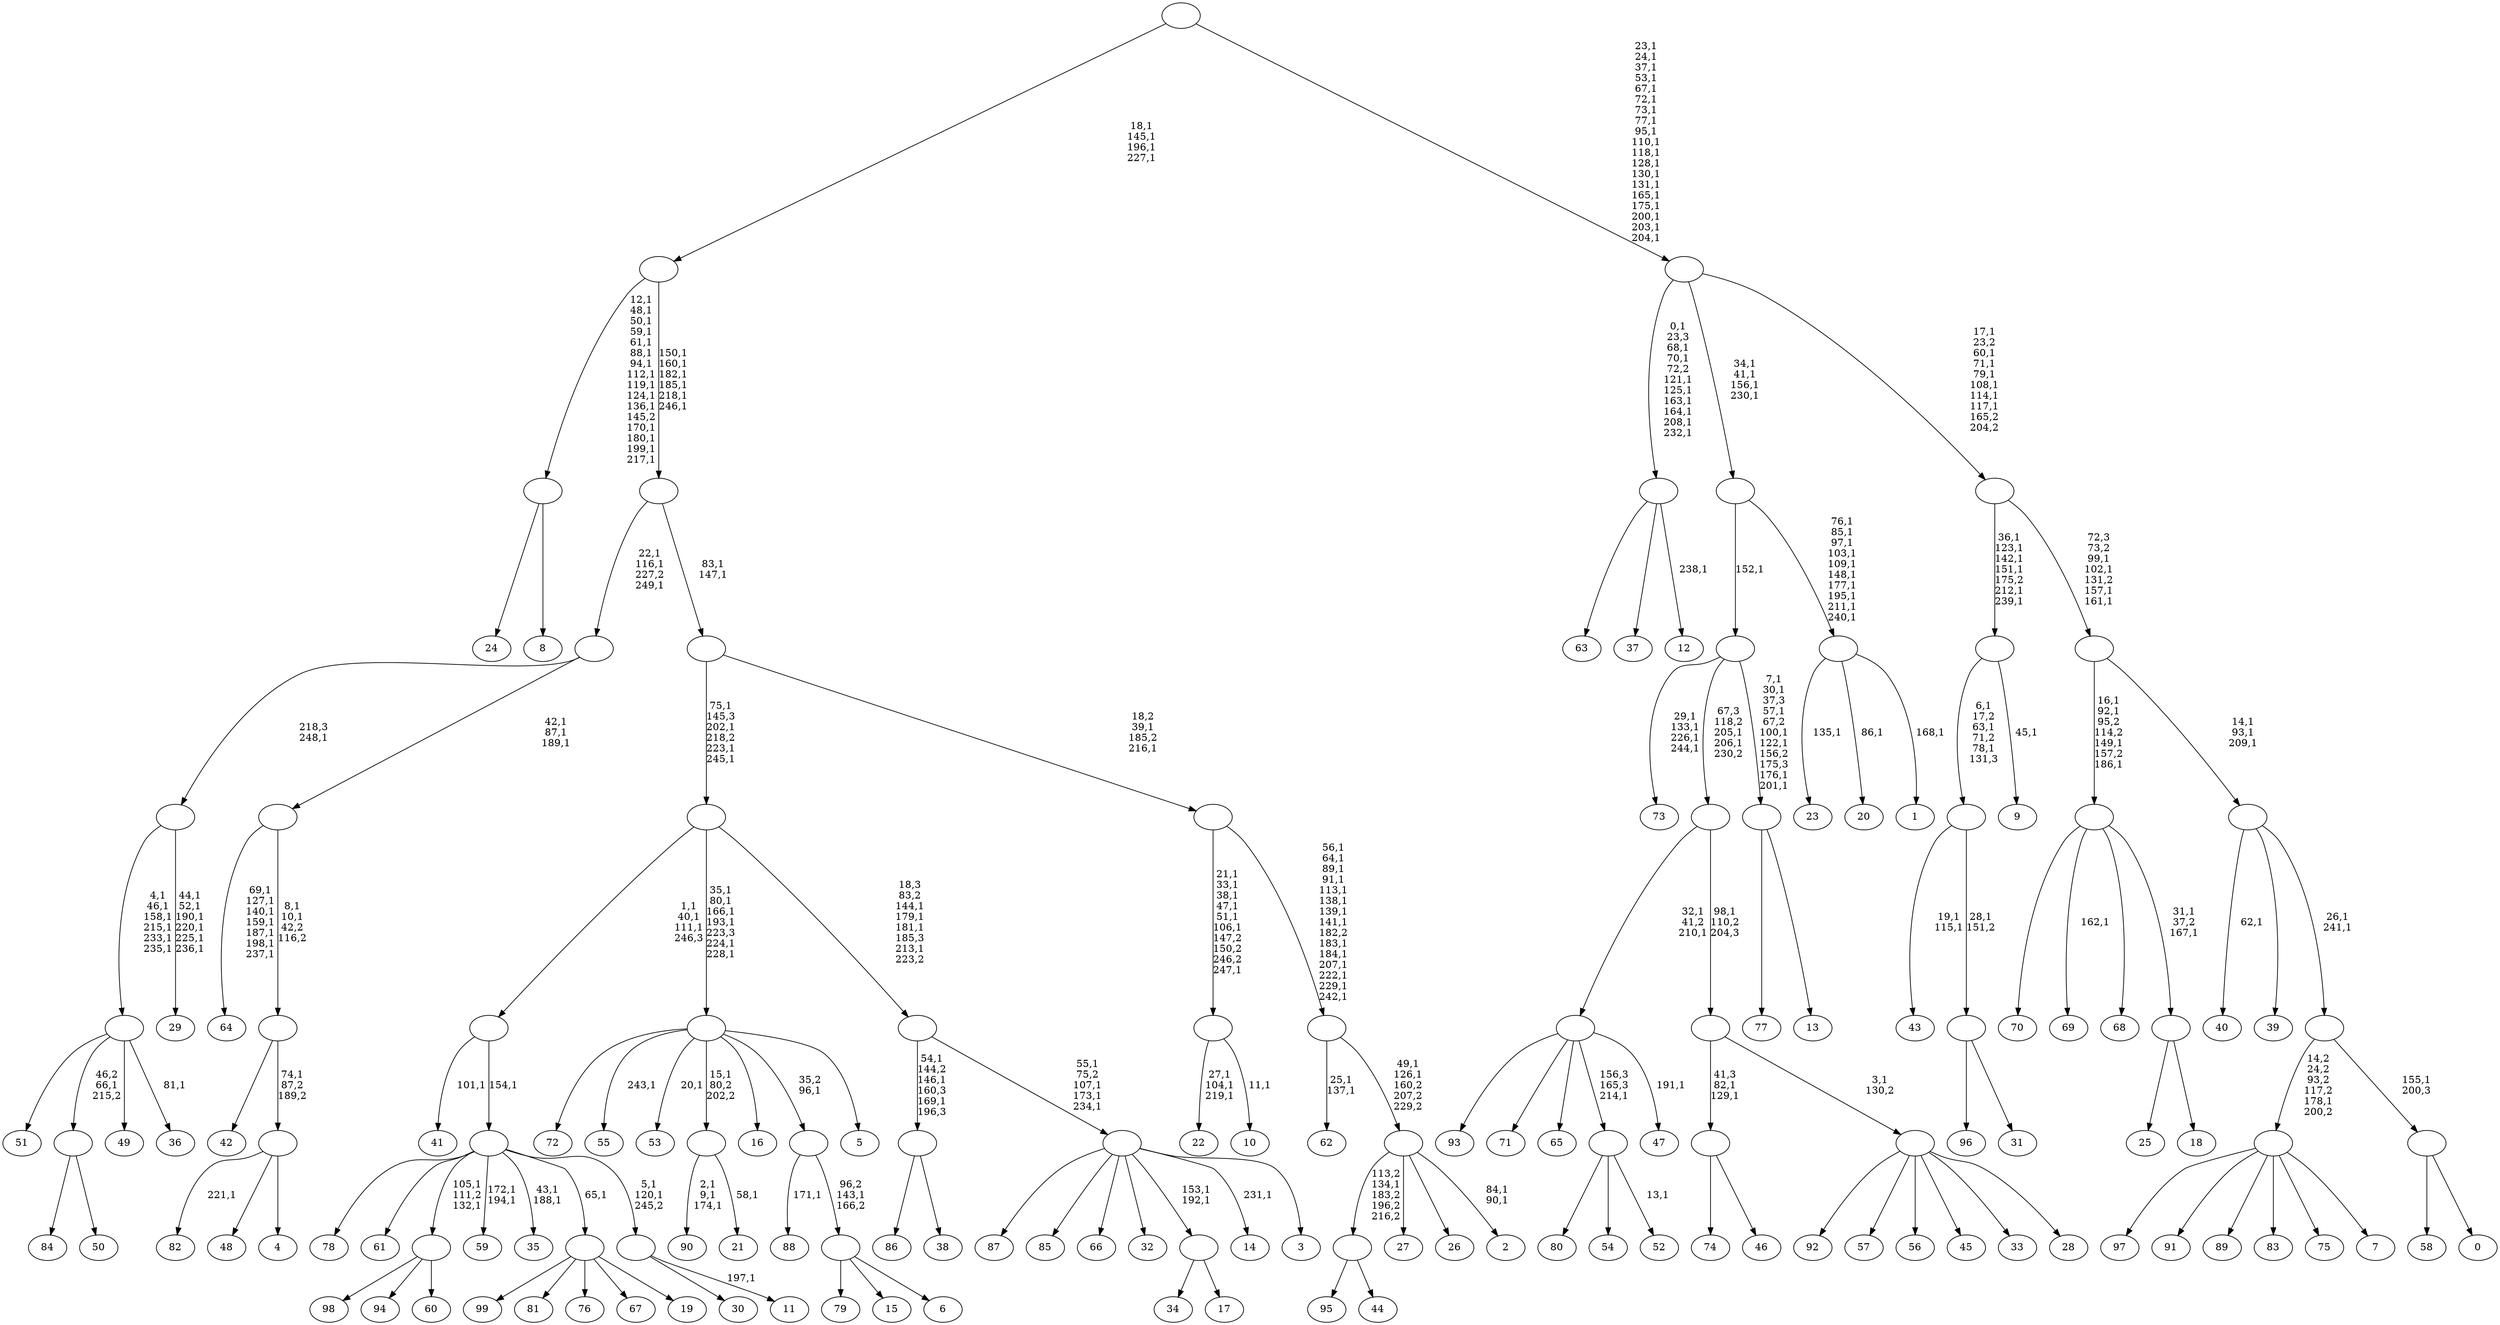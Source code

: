 digraph T {
	350 [label="99"]
	349 [label="98"]
	348 [label="97"]
	347 [label="96"]
	346 [label="95"]
	345 [label="94"]
	344 [label="93"]
	343 [label="92"]
	342 [label="91"]
	341 [label="90"]
	337 [label="89"]
	336 [label="88"]
	334 [label="87"]
	333 [label="86"]
	332 [label="85"]
	331 [label="84"]
	330 [label="83"]
	329 [label="82"]
	327 [label="81"]
	326 [label="80"]
	325 [label="79"]
	324 [label="78"]
	323 [label="77"]
	322 [label="76"]
	321 [label="75"]
	320 [label="74"]
	319 [label="73"]
	314 [label="72"]
	313 [label="71"]
	312 [label="70"]
	311 [label="69"]
	309 [label="68"]
	308 [label="67"]
	307 [label="66"]
	306 [label="65"]
	305 [label="64"]
	297 [label="63"]
	296 [label="62"]
	293 [label="61"]
	292 [label="60"]
	291 [label=""]
	289 [label="59"]
	286 [label="58"]
	285 [label="57"]
	284 [label="56"]
	283 [label="55"]
	281 [label="54"]
	280 [label="53"]
	278 [label="52"]
	276 [label=""]
	275 [label="51"]
	274 [label="50"]
	273 [label=""]
	272 [label="49"]
	271 [label="48"]
	270 [label="47"]
	268 [label=""]
	266 [label="46"]
	265 [label=""]
	263 [label="45"]
	262 [label="44"]
	261 [label=""]
	260 [label="43"]
	257 [label="42"]
	256 [label="41"]
	254 [label="40"]
	252 [label="39"]
	251 [label="38"]
	250 [label=""]
	247 [label="37"]
	246 [label="36"]
	244 [label=""]
	238 [label="35"]
	235 [label="34"]
	234 [label="33"]
	233 [label="32"]
	232 [label="31"]
	231 [label=""]
	230 [label=""]
	227 [label="30"]
	226 [label="29"]
	219 [label=""]
	218 [label="28"]
	217 [label=""]
	216 [label=""]
	215 [label=""]
	213 [label="27"]
	212 [label="26"]
	211 [label="25"]
	210 [label="24"]
	209 [label="23"]
	207 [label="22"]
	203 [label="21"]
	201 [label=""]
	200 [label="20"]
	198 [label="19"]
	197 [label=""]
	196 [label="18"]
	195 [label=""]
	193 [label=""]
	189 [label="17"]
	188 [label=""]
	186 [label="16"]
	185 [label="15"]
	184 [label="14"]
	182 [label="13"]
	181 [label=""]
	174 [label=""]
	173 [label="12"]
	171 [label=""]
	162 [label="11"]
	160 [label=""]
	158 [label=""]
	157 [label=""]
	154 [label="10"]
	152 [label=""]
	145 [label="9"]
	143 [label=""]
	137 [label="8"]
	136 [label=""]
	121 [label="7"]
	120 [label=""]
	119 [label="6"]
	118 [label=""]
	117 [label=""]
	116 [label="5"]
	115 [label=""]
	109 [label="4"]
	108 [label=""]
	107 [label=""]
	105 [label=""]
	102 [label=""]
	99 [label="3"]
	98 [label=""]
	94 [label=""]
	90 [label=""]
	86 [label="2"]
	83 [label=""]
	81 [label=""]
	67 [label=""]
	65 [label=""]
	63 [label=""]
	57 [label=""]
	53 [label="1"]
	51 [label=""]
	41 [label=""]
	37 [label="0"]
	36 [label=""]
	35 [label=""]
	33 [label=""]
	30 [label=""]
	26 [label=""]
	19 [label=""]
	0 [label=""]
	291 -> 349 [label=""]
	291 -> 345 [label=""]
	291 -> 292 [label=""]
	276 -> 278 [label="13,1"]
	276 -> 326 [label=""]
	276 -> 281 [label=""]
	273 -> 331 [label=""]
	273 -> 274 [label=""]
	268 -> 270 [label="191,1"]
	268 -> 344 [label=""]
	268 -> 313 [label=""]
	268 -> 306 [label=""]
	268 -> 276 [label="156,3\n165,3\n214,1"]
	265 -> 320 [label=""]
	265 -> 266 [label=""]
	261 -> 346 [label=""]
	261 -> 262 [label=""]
	250 -> 333 [label=""]
	250 -> 251 [label=""]
	244 -> 246 [label="81,1"]
	244 -> 275 [label=""]
	244 -> 273 [label="46,2\n66,1\n215,2"]
	244 -> 272 [label=""]
	231 -> 347 [label=""]
	231 -> 232 [label=""]
	230 -> 260 [label="19,1\n115,1"]
	230 -> 231 [label="28,1\n151,2"]
	219 -> 226 [label="44,1\n52,1\n190,1\n220,1\n225,1\n236,1"]
	219 -> 244 [label="4,1\n46,1\n158,1\n215,1\n233,1\n235,1"]
	217 -> 343 [label=""]
	217 -> 285 [label=""]
	217 -> 284 [label=""]
	217 -> 263 [label=""]
	217 -> 234 [label=""]
	217 -> 218 [label=""]
	216 -> 265 [label="41,3\n82,1\n129,1"]
	216 -> 217 [label="3,1\n130,2"]
	215 -> 268 [label="32,1\n41,2\n210,1"]
	215 -> 216 [label="98,1\n110,2\n204,3"]
	201 -> 203 [label="58,1"]
	201 -> 341 [label="2,1\n9,1\n174,1"]
	197 -> 350 [label=""]
	197 -> 327 [label=""]
	197 -> 322 [label=""]
	197 -> 308 [label=""]
	197 -> 198 [label=""]
	195 -> 211 [label=""]
	195 -> 196 [label=""]
	193 -> 195 [label="31,1\n37,2\n167,1"]
	193 -> 311 [label="162,1"]
	193 -> 312 [label=""]
	193 -> 309 [label=""]
	188 -> 235 [label=""]
	188 -> 189 [label=""]
	181 -> 323 [label=""]
	181 -> 182 [label=""]
	174 -> 181 [label="7,1\n30,1\n37,3\n57,1\n67,2\n100,1\n122,1\n156,2\n175,3\n176,1\n201,1"]
	174 -> 215 [label="67,3\n118,2\n205,1\n206,1\n230,2"]
	174 -> 319 [label="29,1\n133,1\n226,1\n244,1"]
	171 -> 173 [label="238,1"]
	171 -> 297 [label=""]
	171 -> 247 [label=""]
	160 -> 162 [label="197,1"]
	160 -> 227 [label=""]
	158 -> 160 [label="5,1\n120,1\n245,2"]
	158 -> 238 [label="43,1\n188,1"]
	158 -> 289 [label="172,1\n194,1"]
	158 -> 291 [label="105,1\n111,2\n132,1"]
	158 -> 324 [label=""]
	158 -> 293 [label=""]
	158 -> 197 [label="65,1"]
	157 -> 256 [label="101,1"]
	157 -> 158 [label="154,1"]
	152 -> 154 [label="11,1"]
	152 -> 207 [label="27,1\n104,1\n219,1"]
	143 -> 145 [label="45,1"]
	143 -> 230 [label="6,1\n17,2\n63,1\n71,2\n78,1\n131,3"]
	136 -> 210 [label=""]
	136 -> 137 [label=""]
	120 -> 348 [label=""]
	120 -> 342 [label=""]
	120 -> 337 [label=""]
	120 -> 330 [label=""]
	120 -> 321 [label=""]
	120 -> 121 [label=""]
	118 -> 325 [label=""]
	118 -> 185 [label=""]
	118 -> 119 [label=""]
	117 -> 336 [label="171,1"]
	117 -> 118 [label="96,2\n143,1\n166,2"]
	115 -> 280 [label="20,1"]
	115 -> 283 [label="243,1"]
	115 -> 314 [label=""]
	115 -> 201 [label="15,1\n80,2\n202,2"]
	115 -> 186 [label=""]
	115 -> 117 [label="35,2\n96,1"]
	115 -> 116 [label=""]
	108 -> 329 [label="221,1"]
	108 -> 271 [label=""]
	108 -> 109 [label=""]
	107 -> 257 [label=""]
	107 -> 108 [label="74,1\n87,2\n189,2"]
	105 -> 107 [label="8,1\n10,1\n42,2\n116,2"]
	105 -> 305 [label="69,1\n127,1\n140,1\n159,1\n187,1\n198,1\n237,1"]
	102 -> 105 [label="42,1\n87,1\n189,1"]
	102 -> 219 [label="218,3\n248,1"]
	98 -> 184 [label="231,1"]
	98 -> 188 [label="153,1\n192,1"]
	98 -> 334 [label=""]
	98 -> 332 [label=""]
	98 -> 307 [label=""]
	98 -> 233 [label=""]
	98 -> 99 [label=""]
	94 -> 98 [label="55,1\n75,2\n107,1\n173,1\n234,1"]
	94 -> 250 [label="54,1\n144,2\n146,1\n160,3\n169,1\n196,3"]
	90 -> 94 [label="18,3\n83,2\n144,1\n179,1\n181,1\n185,3\n213,1\n223,2"]
	90 -> 115 [label="35,1\n80,1\n166,1\n193,1\n223,3\n224,1\n228,1"]
	90 -> 157 [label="1,1\n40,1\n111,1\n246,3"]
	83 -> 86 [label="84,1\n90,1"]
	83 -> 261 [label="113,2\n134,1\n183,2\n196,2\n216,2"]
	83 -> 213 [label=""]
	83 -> 212 [label=""]
	81 -> 83 [label="49,1\n126,1\n160,2\n207,2\n229,2"]
	81 -> 296 [label="25,1\n137,1"]
	67 -> 81 [label="56,1\n64,1\n89,1\n91,1\n113,1\n138,1\n139,1\n141,1\n182,2\n183,1\n184,1\n207,1\n222,1\n229,1\n242,1"]
	67 -> 152 [label="21,1\n33,1\n38,1\n47,1\n51,1\n106,1\n147,2\n150,2\n246,2\n247,1"]
	65 -> 67 [label="18,2\n39,1\n185,2\n216,1"]
	65 -> 90 [label="75,1\n145,3\n202,1\n218,2\n223,1\n245,1"]
	63 -> 65 [label="83,1\n147,1"]
	63 -> 102 [label="22,1\n116,1\n227,2\n249,1"]
	57 -> 63 [label="150,1\n160,1\n182,1\n185,1\n218,1\n246,1"]
	57 -> 136 [label="12,1\n48,1\n50,1\n59,1\n61,1\n88,1\n94,1\n112,1\n119,1\n124,1\n136,1\n145,2\n170,1\n180,1\n199,1\n217,1"]
	51 -> 53 [label="168,1"]
	51 -> 200 [label="86,1"]
	51 -> 209 [label="135,1"]
	41 -> 51 [label="76,1\n85,1\n97,1\n103,1\n109,1\n148,1\n177,1\n195,1\n211,1\n240,1"]
	41 -> 174 [label="152,1"]
	36 -> 286 [label=""]
	36 -> 37 [label=""]
	35 -> 120 [label="14,2\n24,2\n93,2\n117,2\n178,1\n200,2"]
	35 -> 36 [label="155,1\n200,3"]
	33 -> 35 [label="26,1\n241,1"]
	33 -> 254 [label="62,1"]
	33 -> 252 [label=""]
	30 -> 33 [label="14,1\n93,1\n209,1"]
	30 -> 193 [label="16,1\n92,1\n95,2\n114,2\n149,1\n157,2\n186,1"]
	26 -> 30 [label="72,3\n73,2\n99,1\n102,1\n131,2\n157,1\n161,1"]
	26 -> 143 [label="36,1\n123,1\n142,1\n151,1\n175,2\n212,1\n239,1"]
	19 -> 26 [label="17,1\n23,2\n60,1\n71,1\n79,1\n108,1\n114,1\n117,1\n165,2\n204,2"]
	19 -> 41 [label="34,1\n41,1\n156,1\n230,1"]
	19 -> 171 [label="0,1\n23,3\n68,1\n70,1\n72,2\n121,1\n125,1\n163,1\n164,1\n208,1\n232,1"]
	0 -> 19 [label="23,1\n24,1\n37,1\n53,1\n67,1\n72,1\n73,1\n77,1\n95,1\n110,1\n118,1\n128,1\n130,1\n131,1\n165,1\n175,1\n200,1\n203,1\n204,1"]
	0 -> 57 [label="18,1\n145,1\n196,1\n227,1"]
}
